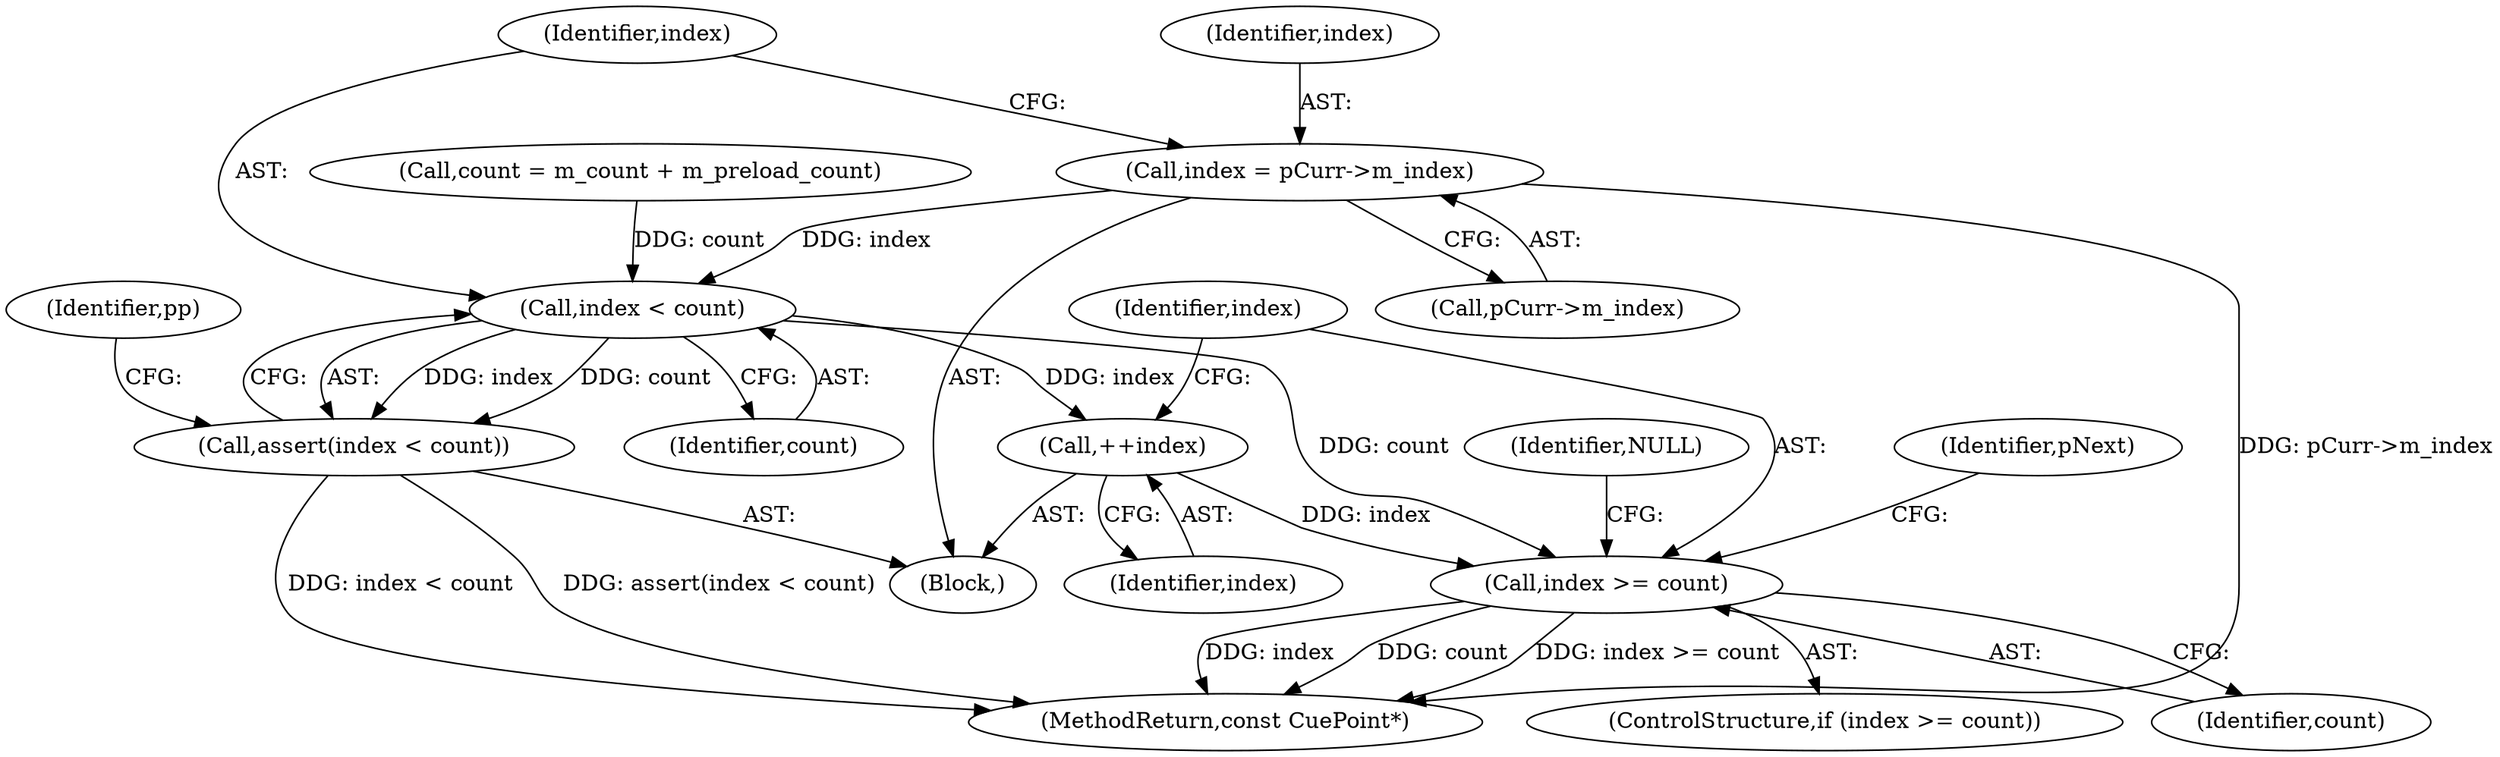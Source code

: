 digraph "0_Android_04839626ed859623901ebd3a5fd483982186b59d_108@pointer" {
"1000126" [label="(Call,index = pCurr->m_index)"];
"1000132" [label="(Call,index < count)"];
"1000131" [label="(Call,assert(index < count))"];
"1000146" [label="(Call,++index)"];
"1000149" [label="(Call,index >= count)"];
"1000128" [label="(Call,pCurr->m_index)"];
"1000132" [label="(Call,index < count)"];
"1000102" [label="(Block,)"];
"1000134" [label="(Identifier,count)"];
"1000136" [label="(Identifier,pp)"];
"1000147" [label="(Identifier,index)"];
"1000155" [label="(Identifier,pNext)"];
"1000153" [label="(Identifier,NULL)"];
"1000120" [label="(Call,count = m_count + m_preload_count)"];
"1000150" [label="(Identifier,index)"];
"1000149" [label="(Call,index >= count)"];
"1000151" [label="(Identifier,count)"];
"1000126" [label="(Call,index = pCurr->m_index)"];
"1000133" [label="(Identifier,index)"];
"1000167" [label="(MethodReturn,const CuePoint*)"];
"1000146" [label="(Call,++index)"];
"1000148" [label="(ControlStructure,if (index >= count))"];
"1000127" [label="(Identifier,index)"];
"1000131" [label="(Call,assert(index < count))"];
"1000126" -> "1000102"  [label="AST: "];
"1000126" -> "1000128"  [label="CFG: "];
"1000127" -> "1000126"  [label="AST: "];
"1000128" -> "1000126"  [label="AST: "];
"1000133" -> "1000126"  [label="CFG: "];
"1000126" -> "1000167"  [label="DDG: pCurr->m_index"];
"1000126" -> "1000132"  [label="DDG: index"];
"1000132" -> "1000131"  [label="AST: "];
"1000132" -> "1000134"  [label="CFG: "];
"1000133" -> "1000132"  [label="AST: "];
"1000134" -> "1000132"  [label="AST: "];
"1000131" -> "1000132"  [label="CFG: "];
"1000132" -> "1000131"  [label="DDG: index"];
"1000132" -> "1000131"  [label="DDG: count"];
"1000120" -> "1000132"  [label="DDG: count"];
"1000132" -> "1000146"  [label="DDG: index"];
"1000132" -> "1000149"  [label="DDG: count"];
"1000131" -> "1000102"  [label="AST: "];
"1000136" -> "1000131"  [label="CFG: "];
"1000131" -> "1000167"  [label="DDG: index < count"];
"1000131" -> "1000167"  [label="DDG: assert(index < count)"];
"1000146" -> "1000102"  [label="AST: "];
"1000146" -> "1000147"  [label="CFG: "];
"1000147" -> "1000146"  [label="AST: "];
"1000150" -> "1000146"  [label="CFG: "];
"1000146" -> "1000149"  [label="DDG: index"];
"1000149" -> "1000148"  [label="AST: "];
"1000149" -> "1000151"  [label="CFG: "];
"1000150" -> "1000149"  [label="AST: "];
"1000151" -> "1000149"  [label="AST: "];
"1000153" -> "1000149"  [label="CFG: "];
"1000155" -> "1000149"  [label="CFG: "];
"1000149" -> "1000167"  [label="DDG: count"];
"1000149" -> "1000167"  [label="DDG: index >= count"];
"1000149" -> "1000167"  [label="DDG: index"];
}
